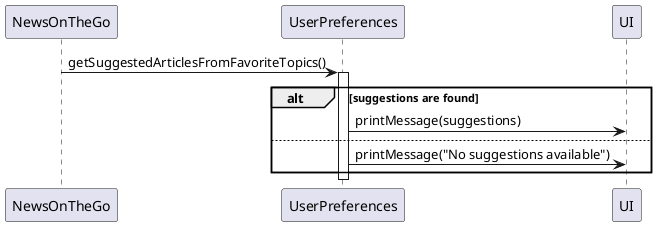 @startuml
'https://plantuml.com/sequence-diagram


participant "NewsOnTheGo" as NOG
participant "UserPreferences" as UP
participant "UI" as UI

NOG -> UP : getSuggestedArticlesFromFavoriteTopics()
activate UP

alt suggestions are found
    UP -> UI : printMessage(suggestions)
else
    UP -> UI : printMessage("No suggestions available")
end

deactivate UP
deactivate NOG

@enduml
